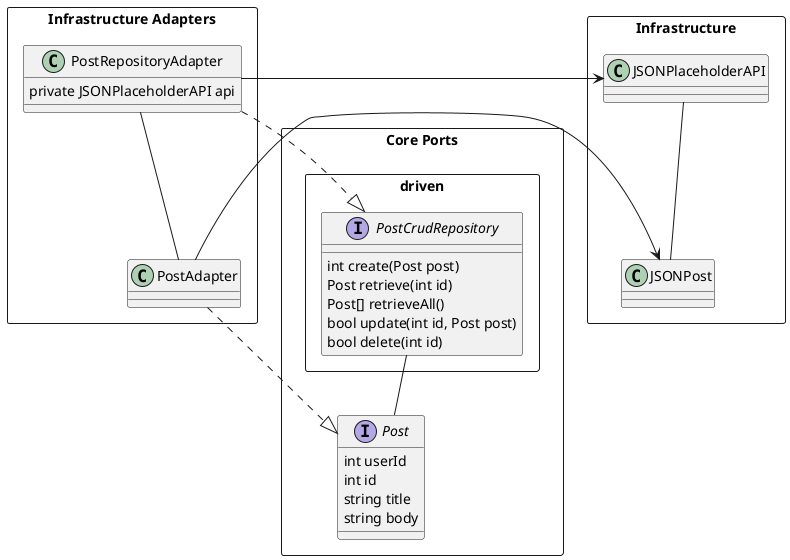 @startuml

package "Core Ports" <<Rectangle>> {

interface Post {
            int userId
            int id
            string title
            string body
        }

package "driven" <<Rectangle>> {
        interface PostCrudRepository {
            int create(Post post)
            Post retrieve(int id)
            Post[] retrieveAll()
            bool update(int id, Post post)
            bool delete(int id)
        }

        

}
}

package "Infrastructure Adapters" <<Rectangle>> {
        class PostRepositoryAdapter {
            private JSONPlaceholderAPI api
        }

        class PostAdapter {

        }
}

package "Infrastructure" <<Rectangle>> {
    class JSONPlaceholderAPI 

    class JSONPost
}

PostRepositoryAdapter ..|> PostCrudRepository
PostRepositoryAdapter -- PostAdapter
PostAdapter ..|> Post
PostRepositoryAdapter -> JSONPlaceholderAPI
PostCrudRepository -- Post
JSONPlaceholderAPI -- JSONPost
PostAdapter -> JSONPost
@enduml

